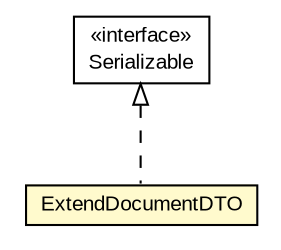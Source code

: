 #!/usr/local/bin/dot
#
# Class diagram 
# Generated by UMLGraph version R5_6-24-gf6e263 (http://www.umlgraph.org/)
#

digraph G {
	edge [fontname="arial",fontsize=10,labelfontname="arial",labelfontsize=10];
	node [fontname="arial",fontsize=10,shape=plaintext];
	nodesep=0.25;
	ranksep=0.5;
	// eu.europa.esig.dss.signature.ExtendDocumentDTO
	c350333 [label=<<table title="eu.europa.esig.dss.signature.ExtendDocumentDTO" border="0" cellborder="1" cellspacing="0" cellpadding="2" port="p" bgcolor="lemonChiffon" href="./ExtendDocumentDTO.html">
		<tr><td><table border="0" cellspacing="0" cellpadding="1">
<tr><td align="center" balign="center"> ExtendDocumentDTO </td></tr>
		</table></td></tr>
		</table>>, URL="./ExtendDocumentDTO.html", fontname="arial", fontcolor="black", fontsize=10.0];
	//eu.europa.esig.dss.signature.ExtendDocumentDTO implements java.io.Serializable
	c351137:p -> c350333:p [dir=back,arrowtail=empty,style=dashed];
	// java.io.Serializable
	c351137 [label=<<table title="java.io.Serializable" border="0" cellborder="1" cellspacing="0" cellpadding="2" port="p" href="http://java.sun.com/j2se/1.4.2/docs/api/java/io/Serializable.html">
		<tr><td><table border="0" cellspacing="0" cellpadding="1">
<tr><td align="center" balign="center"> &#171;interface&#187; </td></tr>
<tr><td align="center" balign="center"> Serializable </td></tr>
		</table></td></tr>
		</table>>, URL="http://java.sun.com/j2se/1.4.2/docs/api/java/io/Serializable.html", fontname="arial", fontcolor="black", fontsize=10.0];
}

